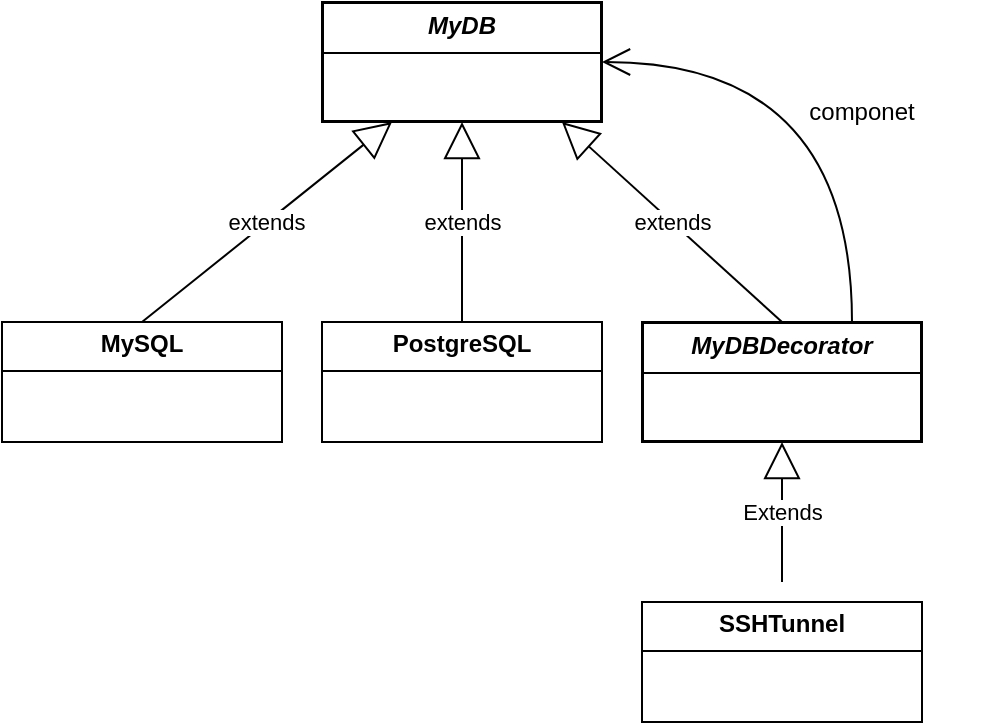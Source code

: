 <mxfile version="24.4.8" type="github">
  <diagram name="第 1 页" id="8GK0GSkTZzhUc8XsvCqZ">
    <mxGraphModel dx="945" dy="502" grid="1" gridSize="10" guides="1" tooltips="1" connect="1" arrows="1" fold="1" page="1" pageScale="1" pageWidth="827" pageHeight="1169" math="0" shadow="0">
      <root>
        <mxCell id="0" />
        <mxCell id="1" parent="0" />
        <mxCell id="oODptyy7w_UKJDqjel0--1" value="&lt;p style=&quot;margin:0px;margin-top:4px;text-align:center;&quot;&gt;&lt;b&gt;&lt;i&gt;&lt;font&gt;MyDB&lt;/font&gt;&lt;/i&gt;&lt;/b&gt;&lt;/p&gt;&lt;hr style=&quot;border-style:solid;&quot; size=&quot;1&quot;&gt;&lt;div style=&quot;height:2px;&quot;&gt;&lt;/div&gt;" style="verticalAlign=top;align=left;overflow=fill;html=1;whiteSpace=wrap;fontFamily=Helvetica;labelBorderColor=default;" vertex="1" parent="1">
          <mxGeometry x="240" y="100" width="140" height="60" as="geometry" />
        </mxCell>
        <mxCell id="oODptyy7w_UKJDqjel0--4" value="&lt;p style=&quot;margin:0px;margin-top:4px;text-align:center;&quot;&gt;&lt;b&gt;MySQL&lt;/b&gt;&lt;/p&gt;&lt;hr size=&quot;1&quot; style=&quot;border-style:solid;&quot;&gt;&lt;div style=&quot;height:2px;&quot;&gt;&lt;/div&gt;" style="verticalAlign=top;align=left;overflow=fill;html=1;whiteSpace=wrap;" vertex="1" parent="1">
          <mxGeometry x="80" y="260" width="140" height="60" as="geometry" />
        </mxCell>
        <mxCell id="oODptyy7w_UKJDqjel0--5" value="&lt;p style=&quot;margin:0px;margin-top:4px;text-align:center;&quot;&gt;&lt;b&gt;PostgreSQL&lt;/b&gt;&lt;/p&gt;&lt;hr size=&quot;1&quot; style=&quot;border-style:solid;&quot;&gt;&lt;div style=&quot;height:2px;&quot;&gt;&lt;/div&gt;" style="verticalAlign=top;align=left;overflow=fill;html=1;whiteSpace=wrap;" vertex="1" parent="1">
          <mxGeometry x="240" y="260" width="140" height="60" as="geometry" />
        </mxCell>
        <mxCell id="oODptyy7w_UKJDqjel0--6" value="&lt;p style=&quot;margin:0px;margin-top:4px;text-align:center;&quot;&gt;&lt;b&gt;&lt;i&gt;&lt;font&gt;MyDBDecorator&lt;/font&gt;&lt;/i&gt;&lt;/b&gt;&lt;/p&gt;&lt;hr style=&quot;border-style:solid;&quot; size=&quot;1&quot;&gt;&lt;div style=&quot;height:2px;&quot;&gt;&lt;/div&gt;" style="verticalAlign=top;align=left;overflow=fill;html=1;whiteSpace=wrap;fontFamily=Helvetica;labelBorderColor=default;" vertex="1" parent="1">
          <mxGeometry x="400" y="260" width="140" height="60" as="geometry" />
        </mxCell>
        <mxCell id="oODptyy7w_UKJDqjel0--7" value="&lt;p style=&quot;margin:0px;margin-top:4px;text-align:center;&quot;&gt;&lt;b&gt;SSHTunnel&lt;/b&gt;&lt;/p&gt;&lt;hr size=&quot;1&quot; style=&quot;border-style:solid;&quot;&gt;&lt;div style=&quot;height:2px;&quot;&gt;&lt;/div&gt;" style="verticalAlign=top;align=left;overflow=fill;html=1;whiteSpace=wrap;" vertex="1" parent="1">
          <mxGeometry x="400" y="400" width="140" height="60" as="geometry" />
        </mxCell>
        <mxCell id="oODptyy7w_UKJDqjel0--8" value="extends" style="endArrow=block;endSize=16;endFill=0;html=1;rounded=0;entryX=0.25;entryY=1;entryDx=0;entryDy=0;exitX=0.5;exitY=0;exitDx=0;exitDy=0;" edge="1" parent="1" source="oODptyy7w_UKJDqjel0--4" target="oODptyy7w_UKJDqjel0--1">
          <mxGeometry width="160" relative="1" as="geometry">
            <mxPoint x="150" y="250" as="sourcePoint" />
            <mxPoint x="200" y="130" as="targetPoint" />
          </mxGeometry>
        </mxCell>
        <mxCell id="oODptyy7w_UKJDqjel0--9" value="extends" style="endArrow=block;endSize=16;endFill=0;html=1;rounded=0;exitX=0.5;exitY=0;exitDx=0;exitDy=0;entryX=0.5;entryY=1;entryDx=0;entryDy=0;" edge="1" parent="1" source="oODptyy7w_UKJDqjel0--5" target="oODptyy7w_UKJDqjel0--1">
          <mxGeometry width="160" relative="1" as="geometry">
            <mxPoint x="350" y="160" as="sourcePoint" />
            <mxPoint x="240" y="200" as="targetPoint" />
          </mxGeometry>
        </mxCell>
        <mxCell id="oODptyy7w_UKJDqjel0--10" value="extends" style="endArrow=block;endSize=16;endFill=0;html=1;rounded=0;entryX=0.857;entryY=1;entryDx=0;entryDy=0;entryPerimeter=0;exitX=0.5;exitY=0;exitDx=0;exitDy=0;" edge="1" parent="1" source="oODptyy7w_UKJDqjel0--6" target="oODptyy7w_UKJDqjel0--1">
          <mxGeometry width="160" relative="1" as="geometry">
            <mxPoint x="340" y="160" as="sourcePoint" />
            <mxPoint x="500" y="160" as="targetPoint" />
          </mxGeometry>
        </mxCell>
        <mxCell id="oODptyy7w_UKJDqjel0--11" value="Extends" style="endArrow=block;endSize=16;endFill=0;html=1;rounded=0;entryX=0.5;entryY=1;entryDx=0;entryDy=0;" edge="1" parent="1" target="oODptyy7w_UKJDqjel0--6">
          <mxGeometry width="160" relative="1" as="geometry">
            <mxPoint x="470" y="390" as="sourcePoint" />
            <mxPoint x="430" y="370" as="targetPoint" />
          </mxGeometry>
        </mxCell>
        <mxCell id="oODptyy7w_UKJDqjel0--13" value="componet" style="text;html=1;align=center;verticalAlign=middle;whiteSpace=wrap;rounded=0;" vertex="1" parent="1">
          <mxGeometry x="440" y="140" width="140" height="30" as="geometry" />
        </mxCell>
        <mxCell id="oODptyy7w_UKJDqjel0--15" value="" style="endArrow=open;endFill=1;endSize=12;html=1;rounded=0;exitX=0.75;exitY=0;exitDx=0;exitDy=0;entryX=1;entryY=0.5;entryDx=0;entryDy=0;edgeStyle=orthogonalEdgeStyle;curved=1;" edge="1" parent="1" source="oODptyy7w_UKJDqjel0--6" target="oODptyy7w_UKJDqjel0--1">
          <mxGeometry width="160" relative="1" as="geometry">
            <mxPoint x="520" y="210" as="sourcePoint" />
            <mxPoint x="680" y="210" as="targetPoint" />
          </mxGeometry>
        </mxCell>
      </root>
    </mxGraphModel>
  </diagram>
</mxfile>

